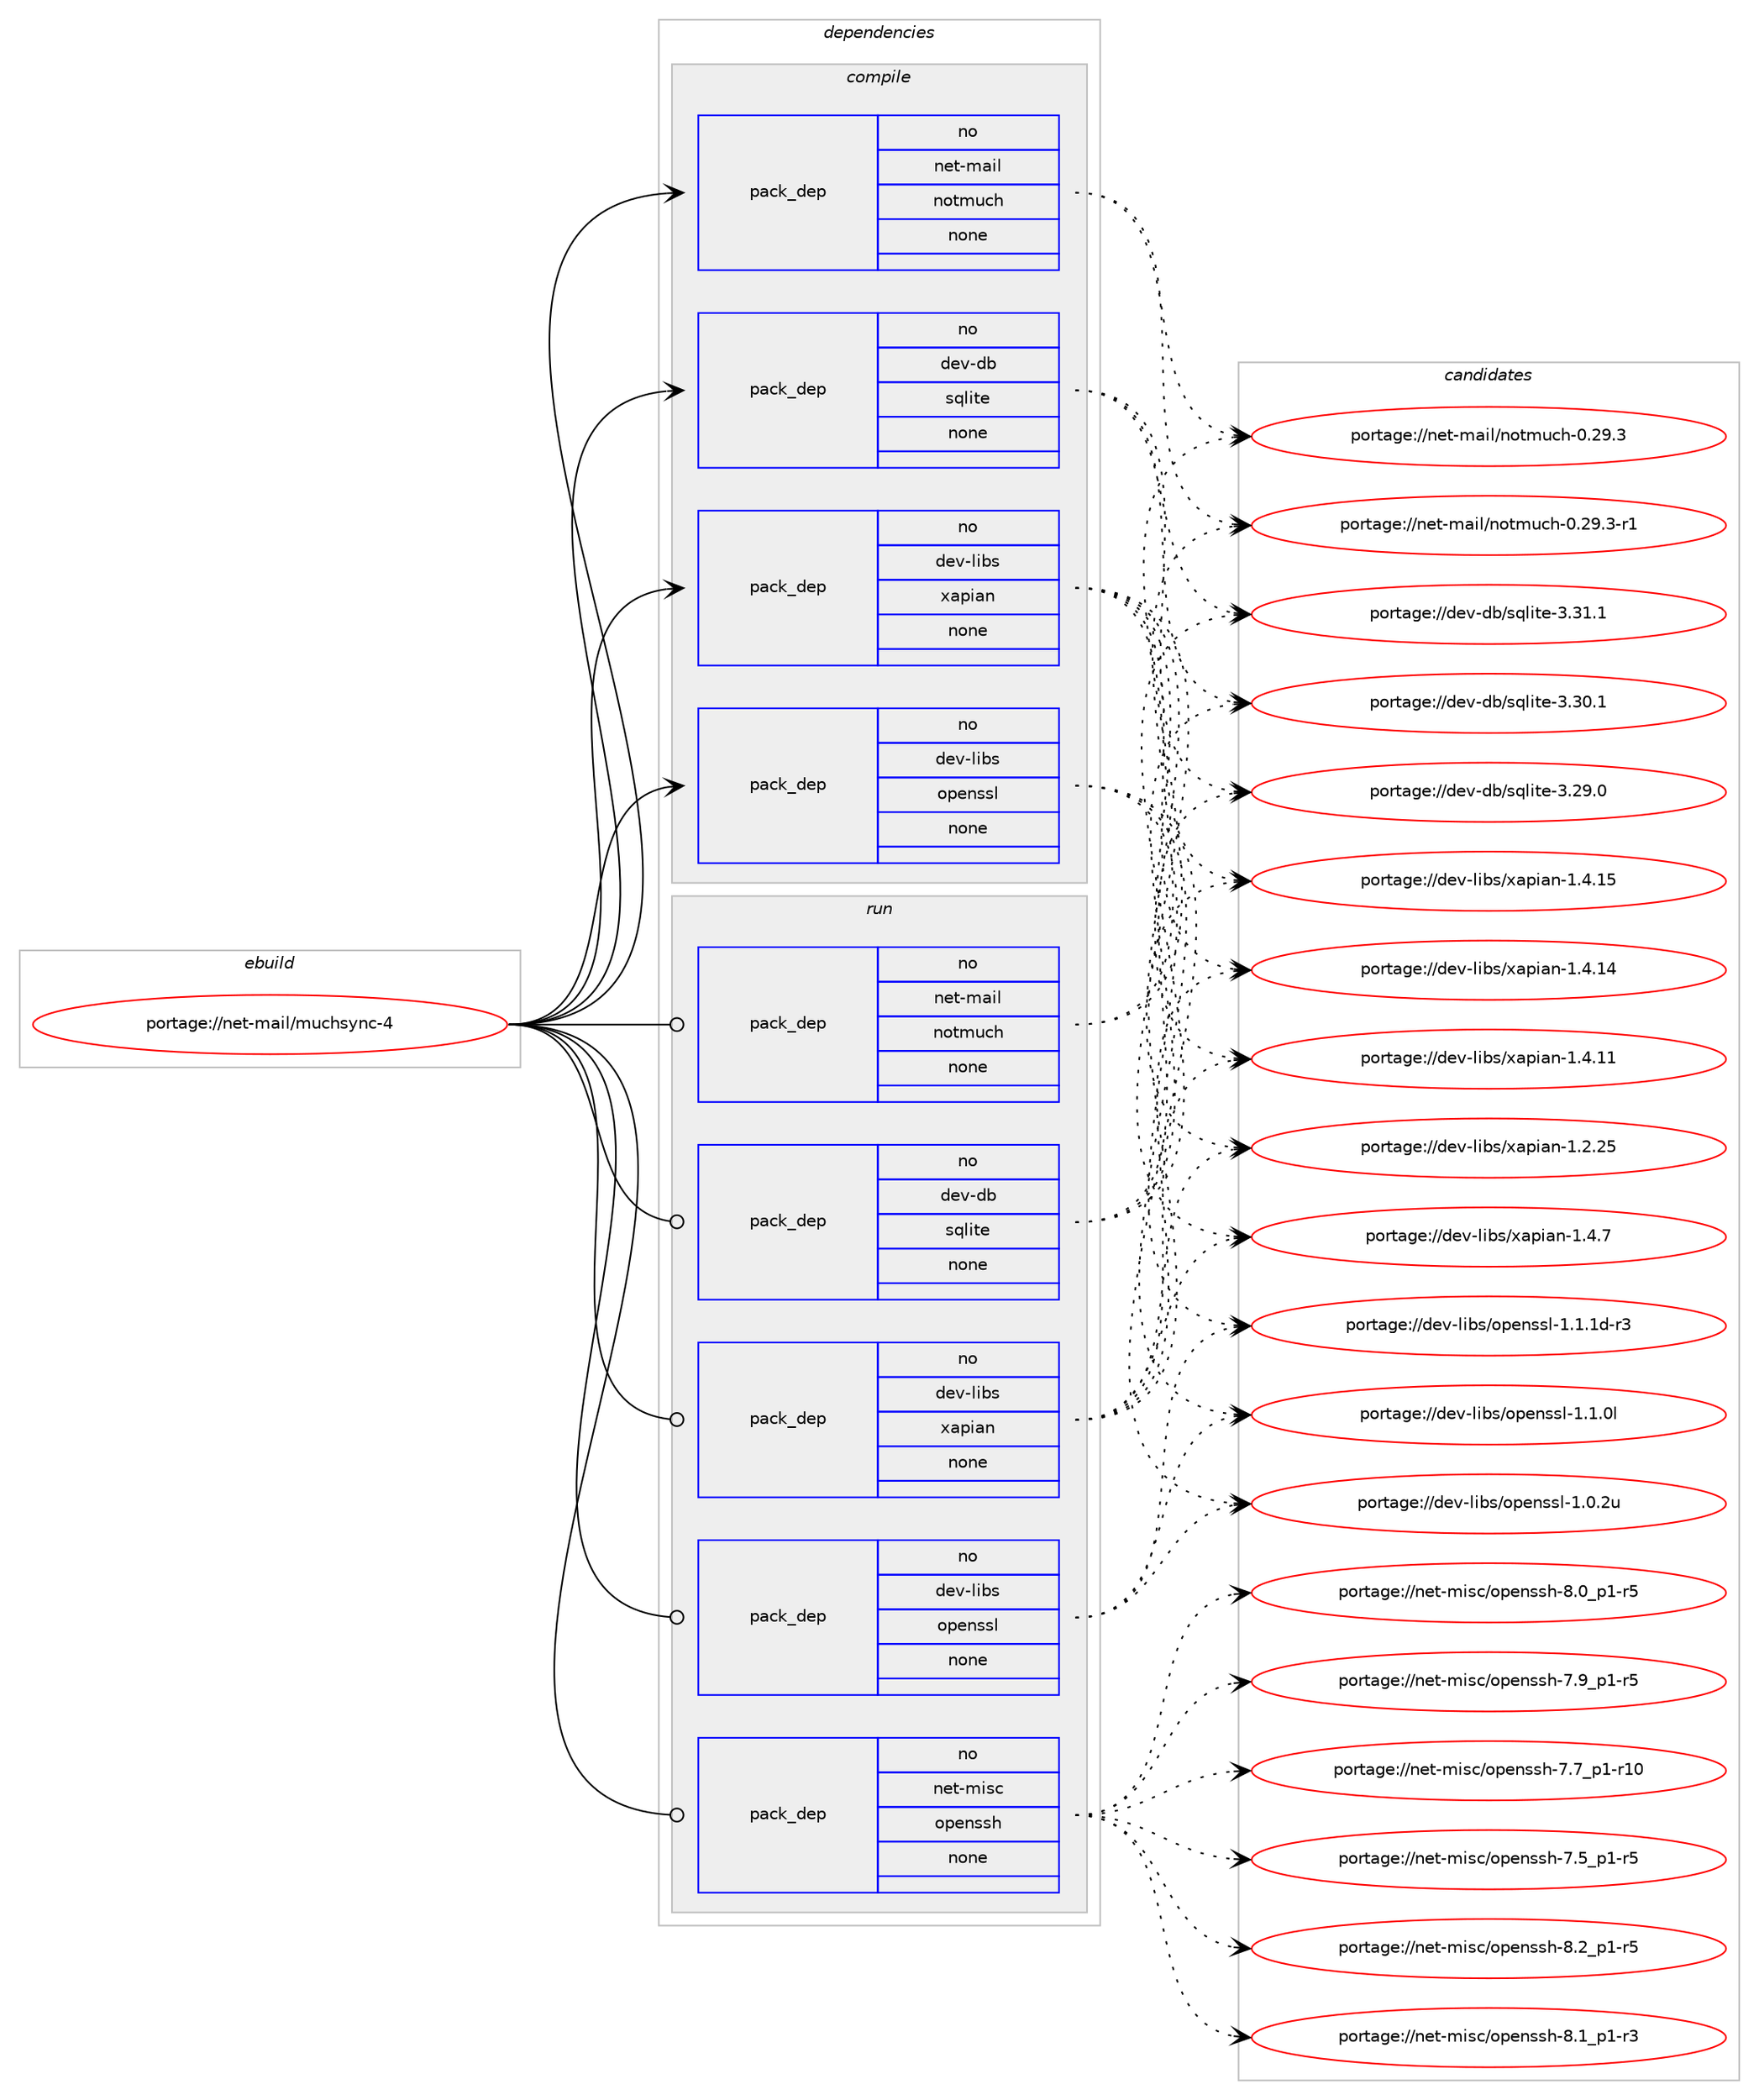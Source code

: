 digraph prolog {

# *************
# Graph options
# *************

newrank=true;
concentrate=true;
compound=true;
graph [rankdir=LR,fontname=Helvetica,fontsize=10,ranksep=1.5];#, ranksep=2.5, nodesep=0.2];
edge  [arrowhead=vee];
node  [fontname=Helvetica,fontsize=10];

# **********
# The ebuild
# **********

subgraph cluster_leftcol {
color=gray;
rank=same;
label=<<i>ebuild</i>>;
id [label="portage://net-mail/muchsync-4", color=red, width=4, href="../net-mail/muchsync-4.svg"];
}

# ****************
# The dependencies
# ****************

subgraph cluster_midcol {
color=gray;
label=<<i>dependencies</i>>;
subgraph cluster_compile {
fillcolor="#eeeeee";
style=filled;
label=<<i>compile</i>>;
subgraph pack44121 {
dependency56117 [label=<<TABLE BORDER="0" CELLBORDER="1" CELLSPACING="0" CELLPADDING="4" WIDTH="220"><TR><TD ROWSPAN="6" CELLPADDING="30">pack_dep</TD></TR><TR><TD WIDTH="110">no</TD></TR><TR><TD>dev-db</TD></TR><TR><TD>sqlite</TD></TR><TR><TD>none</TD></TR><TR><TD></TD></TR></TABLE>>, shape=none, color=blue];
}
id:e -> dependency56117:w [weight=20,style="solid",arrowhead="vee"];
subgraph pack44122 {
dependency56118 [label=<<TABLE BORDER="0" CELLBORDER="1" CELLSPACING="0" CELLPADDING="4" WIDTH="220"><TR><TD ROWSPAN="6" CELLPADDING="30">pack_dep</TD></TR><TR><TD WIDTH="110">no</TD></TR><TR><TD>dev-libs</TD></TR><TR><TD>openssl</TD></TR><TR><TD>none</TD></TR><TR><TD></TD></TR></TABLE>>, shape=none, color=blue];
}
id:e -> dependency56118:w [weight=20,style="solid",arrowhead="vee"];
subgraph pack44123 {
dependency56119 [label=<<TABLE BORDER="0" CELLBORDER="1" CELLSPACING="0" CELLPADDING="4" WIDTH="220"><TR><TD ROWSPAN="6" CELLPADDING="30">pack_dep</TD></TR><TR><TD WIDTH="110">no</TD></TR><TR><TD>dev-libs</TD></TR><TR><TD>xapian</TD></TR><TR><TD>none</TD></TR><TR><TD></TD></TR></TABLE>>, shape=none, color=blue];
}
id:e -> dependency56119:w [weight=20,style="solid",arrowhead="vee"];
subgraph pack44124 {
dependency56120 [label=<<TABLE BORDER="0" CELLBORDER="1" CELLSPACING="0" CELLPADDING="4" WIDTH="220"><TR><TD ROWSPAN="6" CELLPADDING="30">pack_dep</TD></TR><TR><TD WIDTH="110">no</TD></TR><TR><TD>net-mail</TD></TR><TR><TD>notmuch</TD></TR><TR><TD>none</TD></TR><TR><TD></TD></TR></TABLE>>, shape=none, color=blue];
}
id:e -> dependency56120:w [weight=20,style="solid",arrowhead="vee"];
}
subgraph cluster_compileandrun {
fillcolor="#eeeeee";
style=filled;
label=<<i>compile and run</i>>;
}
subgraph cluster_run {
fillcolor="#eeeeee";
style=filled;
label=<<i>run</i>>;
subgraph pack44125 {
dependency56121 [label=<<TABLE BORDER="0" CELLBORDER="1" CELLSPACING="0" CELLPADDING="4" WIDTH="220"><TR><TD ROWSPAN="6" CELLPADDING="30">pack_dep</TD></TR><TR><TD WIDTH="110">no</TD></TR><TR><TD>dev-db</TD></TR><TR><TD>sqlite</TD></TR><TR><TD>none</TD></TR><TR><TD></TD></TR></TABLE>>, shape=none, color=blue];
}
id:e -> dependency56121:w [weight=20,style="solid",arrowhead="odot"];
subgraph pack44126 {
dependency56122 [label=<<TABLE BORDER="0" CELLBORDER="1" CELLSPACING="0" CELLPADDING="4" WIDTH="220"><TR><TD ROWSPAN="6" CELLPADDING="30">pack_dep</TD></TR><TR><TD WIDTH="110">no</TD></TR><TR><TD>dev-libs</TD></TR><TR><TD>openssl</TD></TR><TR><TD>none</TD></TR><TR><TD></TD></TR></TABLE>>, shape=none, color=blue];
}
id:e -> dependency56122:w [weight=20,style="solid",arrowhead="odot"];
subgraph pack44127 {
dependency56123 [label=<<TABLE BORDER="0" CELLBORDER="1" CELLSPACING="0" CELLPADDING="4" WIDTH="220"><TR><TD ROWSPAN="6" CELLPADDING="30">pack_dep</TD></TR><TR><TD WIDTH="110">no</TD></TR><TR><TD>dev-libs</TD></TR><TR><TD>xapian</TD></TR><TR><TD>none</TD></TR><TR><TD></TD></TR></TABLE>>, shape=none, color=blue];
}
id:e -> dependency56123:w [weight=20,style="solid",arrowhead="odot"];
subgraph pack44128 {
dependency56124 [label=<<TABLE BORDER="0" CELLBORDER="1" CELLSPACING="0" CELLPADDING="4" WIDTH="220"><TR><TD ROWSPAN="6" CELLPADDING="30">pack_dep</TD></TR><TR><TD WIDTH="110">no</TD></TR><TR><TD>net-mail</TD></TR><TR><TD>notmuch</TD></TR><TR><TD>none</TD></TR><TR><TD></TD></TR></TABLE>>, shape=none, color=blue];
}
id:e -> dependency56124:w [weight=20,style="solid",arrowhead="odot"];
subgraph pack44129 {
dependency56125 [label=<<TABLE BORDER="0" CELLBORDER="1" CELLSPACING="0" CELLPADDING="4" WIDTH="220"><TR><TD ROWSPAN="6" CELLPADDING="30">pack_dep</TD></TR><TR><TD WIDTH="110">no</TD></TR><TR><TD>net-misc</TD></TR><TR><TD>openssh</TD></TR><TR><TD>none</TD></TR><TR><TD></TD></TR></TABLE>>, shape=none, color=blue];
}
id:e -> dependency56125:w [weight=20,style="solid",arrowhead="odot"];
}
}

# **************
# The candidates
# **************

subgraph cluster_choices {
rank=same;
color=gray;
label=<<i>candidates</i>>;

subgraph choice44121 {
color=black;
nodesep=1;
choice10010111845100984711511310810511610145514651494649 [label="portage://dev-db/sqlite-3.31.1", color=red, width=4,href="../dev-db/sqlite-3.31.1.svg"];
choice10010111845100984711511310810511610145514651484649 [label="portage://dev-db/sqlite-3.30.1", color=red, width=4,href="../dev-db/sqlite-3.30.1.svg"];
choice10010111845100984711511310810511610145514650574648 [label="portage://dev-db/sqlite-3.29.0", color=red, width=4,href="../dev-db/sqlite-3.29.0.svg"];
dependency56117:e -> choice10010111845100984711511310810511610145514651494649:w [style=dotted,weight="100"];
dependency56117:e -> choice10010111845100984711511310810511610145514651484649:w [style=dotted,weight="100"];
dependency56117:e -> choice10010111845100984711511310810511610145514650574648:w [style=dotted,weight="100"];
}
subgraph choice44122 {
color=black;
nodesep=1;
choice1001011184510810598115471111121011101151151084549464946491004511451 [label="portage://dev-libs/openssl-1.1.1d-r3", color=red, width=4,href="../dev-libs/openssl-1.1.1d-r3.svg"];
choice100101118451081059811547111112101110115115108454946494648108 [label="portage://dev-libs/openssl-1.1.0l", color=red, width=4,href="../dev-libs/openssl-1.1.0l.svg"];
choice100101118451081059811547111112101110115115108454946484650117 [label="portage://dev-libs/openssl-1.0.2u", color=red, width=4,href="../dev-libs/openssl-1.0.2u.svg"];
dependency56118:e -> choice1001011184510810598115471111121011101151151084549464946491004511451:w [style=dotted,weight="100"];
dependency56118:e -> choice100101118451081059811547111112101110115115108454946494648108:w [style=dotted,weight="100"];
dependency56118:e -> choice100101118451081059811547111112101110115115108454946484650117:w [style=dotted,weight="100"];
}
subgraph choice44123 {
color=black;
nodesep=1;
choice1001011184510810598115471209711210597110454946524655 [label="portage://dev-libs/xapian-1.4.7", color=red, width=4,href="../dev-libs/xapian-1.4.7.svg"];
choice100101118451081059811547120971121059711045494652464953 [label="portage://dev-libs/xapian-1.4.15", color=red, width=4,href="../dev-libs/xapian-1.4.15.svg"];
choice100101118451081059811547120971121059711045494652464952 [label="portage://dev-libs/xapian-1.4.14", color=red, width=4,href="../dev-libs/xapian-1.4.14.svg"];
choice100101118451081059811547120971121059711045494652464949 [label="portage://dev-libs/xapian-1.4.11", color=red, width=4,href="../dev-libs/xapian-1.4.11.svg"];
choice100101118451081059811547120971121059711045494650465053 [label="portage://dev-libs/xapian-1.2.25", color=red, width=4,href="../dev-libs/xapian-1.2.25.svg"];
dependency56119:e -> choice1001011184510810598115471209711210597110454946524655:w [style=dotted,weight="100"];
dependency56119:e -> choice100101118451081059811547120971121059711045494652464953:w [style=dotted,weight="100"];
dependency56119:e -> choice100101118451081059811547120971121059711045494652464952:w [style=dotted,weight="100"];
dependency56119:e -> choice100101118451081059811547120971121059711045494652464949:w [style=dotted,weight="100"];
dependency56119:e -> choice100101118451081059811547120971121059711045494650465053:w [style=dotted,weight="100"];
}
subgraph choice44124 {
color=black;
nodesep=1;
choice11010111645109971051084711011111610911799104454846505746514511449 [label="portage://net-mail/notmuch-0.29.3-r1", color=red, width=4,href="../net-mail/notmuch-0.29.3-r1.svg"];
choice1101011164510997105108471101111161091179910445484650574651 [label="portage://net-mail/notmuch-0.29.3", color=red, width=4,href="../net-mail/notmuch-0.29.3.svg"];
dependency56120:e -> choice11010111645109971051084711011111610911799104454846505746514511449:w [style=dotted,weight="100"];
dependency56120:e -> choice1101011164510997105108471101111161091179910445484650574651:w [style=dotted,weight="100"];
}
subgraph choice44125 {
color=black;
nodesep=1;
choice10010111845100984711511310810511610145514651494649 [label="portage://dev-db/sqlite-3.31.1", color=red, width=4,href="../dev-db/sqlite-3.31.1.svg"];
choice10010111845100984711511310810511610145514651484649 [label="portage://dev-db/sqlite-3.30.1", color=red, width=4,href="../dev-db/sqlite-3.30.1.svg"];
choice10010111845100984711511310810511610145514650574648 [label="portage://dev-db/sqlite-3.29.0", color=red, width=4,href="../dev-db/sqlite-3.29.0.svg"];
dependency56121:e -> choice10010111845100984711511310810511610145514651494649:w [style=dotted,weight="100"];
dependency56121:e -> choice10010111845100984711511310810511610145514651484649:w [style=dotted,weight="100"];
dependency56121:e -> choice10010111845100984711511310810511610145514650574648:w [style=dotted,weight="100"];
}
subgraph choice44126 {
color=black;
nodesep=1;
choice1001011184510810598115471111121011101151151084549464946491004511451 [label="portage://dev-libs/openssl-1.1.1d-r3", color=red, width=4,href="../dev-libs/openssl-1.1.1d-r3.svg"];
choice100101118451081059811547111112101110115115108454946494648108 [label="portage://dev-libs/openssl-1.1.0l", color=red, width=4,href="../dev-libs/openssl-1.1.0l.svg"];
choice100101118451081059811547111112101110115115108454946484650117 [label="portage://dev-libs/openssl-1.0.2u", color=red, width=4,href="../dev-libs/openssl-1.0.2u.svg"];
dependency56122:e -> choice1001011184510810598115471111121011101151151084549464946491004511451:w [style=dotted,weight="100"];
dependency56122:e -> choice100101118451081059811547111112101110115115108454946494648108:w [style=dotted,weight="100"];
dependency56122:e -> choice100101118451081059811547111112101110115115108454946484650117:w [style=dotted,weight="100"];
}
subgraph choice44127 {
color=black;
nodesep=1;
choice1001011184510810598115471209711210597110454946524655 [label="portage://dev-libs/xapian-1.4.7", color=red, width=4,href="../dev-libs/xapian-1.4.7.svg"];
choice100101118451081059811547120971121059711045494652464953 [label="portage://dev-libs/xapian-1.4.15", color=red, width=4,href="../dev-libs/xapian-1.4.15.svg"];
choice100101118451081059811547120971121059711045494652464952 [label="portage://dev-libs/xapian-1.4.14", color=red, width=4,href="../dev-libs/xapian-1.4.14.svg"];
choice100101118451081059811547120971121059711045494652464949 [label="portage://dev-libs/xapian-1.4.11", color=red, width=4,href="../dev-libs/xapian-1.4.11.svg"];
choice100101118451081059811547120971121059711045494650465053 [label="portage://dev-libs/xapian-1.2.25", color=red, width=4,href="../dev-libs/xapian-1.2.25.svg"];
dependency56123:e -> choice1001011184510810598115471209711210597110454946524655:w [style=dotted,weight="100"];
dependency56123:e -> choice100101118451081059811547120971121059711045494652464953:w [style=dotted,weight="100"];
dependency56123:e -> choice100101118451081059811547120971121059711045494652464952:w [style=dotted,weight="100"];
dependency56123:e -> choice100101118451081059811547120971121059711045494652464949:w [style=dotted,weight="100"];
dependency56123:e -> choice100101118451081059811547120971121059711045494650465053:w [style=dotted,weight="100"];
}
subgraph choice44128 {
color=black;
nodesep=1;
choice11010111645109971051084711011111610911799104454846505746514511449 [label="portage://net-mail/notmuch-0.29.3-r1", color=red, width=4,href="../net-mail/notmuch-0.29.3-r1.svg"];
choice1101011164510997105108471101111161091179910445484650574651 [label="portage://net-mail/notmuch-0.29.3", color=red, width=4,href="../net-mail/notmuch-0.29.3.svg"];
dependency56124:e -> choice11010111645109971051084711011111610911799104454846505746514511449:w [style=dotted,weight="100"];
dependency56124:e -> choice1101011164510997105108471101111161091179910445484650574651:w [style=dotted,weight="100"];
}
subgraph choice44129 {
color=black;
nodesep=1;
choice1101011164510910511599471111121011101151151044556465095112494511453 [label="portage://net-misc/openssh-8.2_p1-r5", color=red, width=4,href="../net-misc/openssh-8.2_p1-r5.svg"];
choice1101011164510910511599471111121011101151151044556464995112494511451 [label="portage://net-misc/openssh-8.1_p1-r3", color=red, width=4,href="../net-misc/openssh-8.1_p1-r3.svg"];
choice1101011164510910511599471111121011101151151044556464895112494511453 [label="portage://net-misc/openssh-8.0_p1-r5", color=red, width=4,href="../net-misc/openssh-8.0_p1-r5.svg"];
choice1101011164510910511599471111121011101151151044555465795112494511453 [label="portage://net-misc/openssh-7.9_p1-r5", color=red, width=4,href="../net-misc/openssh-7.9_p1-r5.svg"];
choice110101116451091051159947111112101110115115104455546559511249451144948 [label="portage://net-misc/openssh-7.7_p1-r10", color=red, width=4,href="../net-misc/openssh-7.7_p1-r10.svg"];
choice1101011164510910511599471111121011101151151044555465395112494511453 [label="portage://net-misc/openssh-7.5_p1-r5", color=red, width=4,href="../net-misc/openssh-7.5_p1-r5.svg"];
dependency56125:e -> choice1101011164510910511599471111121011101151151044556465095112494511453:w [style=dotted,weight="100"];
dependency56125:e -> choice1101011164510910511599471111121011101151151044556464995112494511451:w [style=dotted,weight="100"];
dependency56125:e -> choice1101011164510910511599471111121011101151151044556464895112494511453:w [style=dotted,weight="100"];
dependency56125:e -> choice1101011164510910511599471111121011101151151044555465795112494511453:w [style=dotted,weight="100"];
dependency56125:e -> choice110101116451091051159947111112101110115115104455546559511249451144948:w [style=dotted,weight="100"];
dependency56125:e -> choice1101011164510910511599471111121011101151151044555465395112494511453:w [style=dotted,weight="100"];
}
}

}
